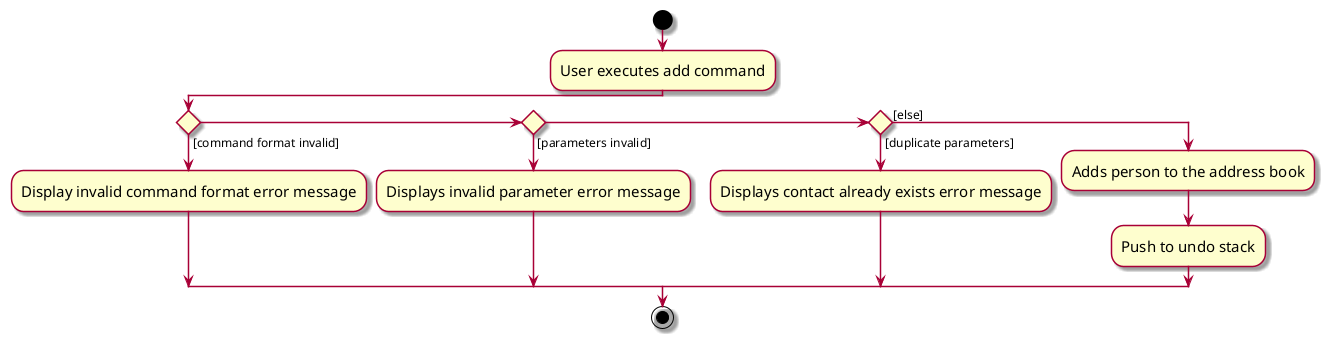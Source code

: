 @startuml
skin rose
skinparam ActivityFontSize 15
skinparam ArrowFontSize 12
start
:User executes add command;

'Since the beta syntax does not support placing the condition outside the
'diamond we place it as the true branch instead.

if () then ([command format invalid])
    :Display invalid command format error message;
elseif () then ([parameters invalid])
    :Displays invalid parameter error message;
elseif () then ([duplicate parameters])
    :Displays contact already exists error message;
else ([else])
    :Adds person to the address book;
    :Push to undo stack;

endif
stop
@enduml
